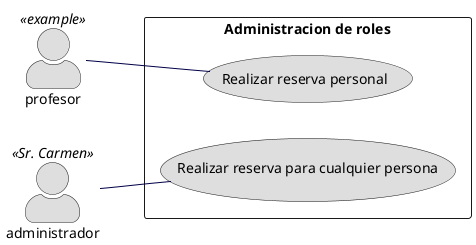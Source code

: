' Un usuario con rol administrador puede realizar reservas de salas para cualquier docente, 
' un usuario con rol docente puede realizar reservas unicamente para si mismo.
@startuml req2

skinparam actor{
    Style awesome
    ArrowColor 010047
    BackgroundColor dedede
}
skinparam usecase{
    BackgroundColor dedede
    ArrowColor 010047
    FontColor 000000
}

actor profesor<<example>>
actor administrador << Sr. Carmen>>

left to right direction
rectangle "Administracion de roles"{
    (Realizar reserva personal) as realizarPe
    (Realizar reserva para cualquier persona) as realizarCu
}

profesor -- realizarPe
administrador -- realizarCu


@enduml
